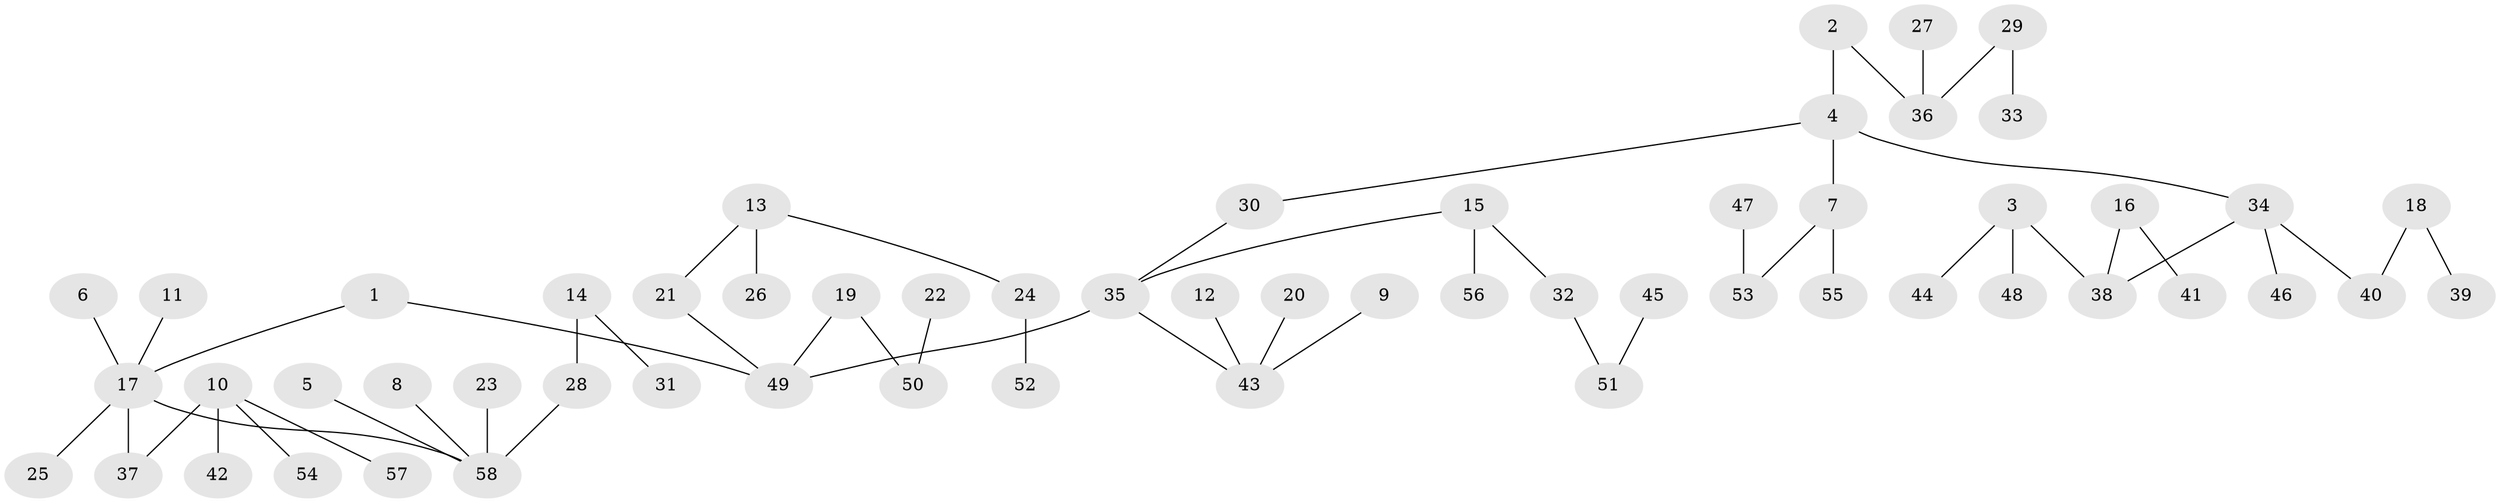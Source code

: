 // original degree distribution, {5: 0.05172413793103448, 4: 0.12931034482758622, 2: 0.23275862068965517, 1: 0.5086206896551724, 3: 0.07758620689655173}
// Generated by graph-tools (version 1.1) at 2025/02/03/09/25 03:02:30]
// undirected, 58 vertices, 57 edges
graph export_dot {
graph [start="1"]
  node [color=gray90,style=filled];
  1;
  2;
  3;
  4;
  5;
  6;
  7;
  8;
  9;
  10;
  11;
  12;
  13;
  14;
  15;
  16;
  17;
  18;
  19;
  20;
  21;
  22;
  23;
  24;
  25;
  26;
  27;
  28;
  29;
  30;
  31;
  32;
  33;
  34;
  35;
  36;
  37;
  38;
  39;
  40;
  41;
  42;
  43;
  44;
  45;
  46;
  47;
  48;
  49;
  50;
  51;
  52;
  53;
  54;
  55;
  56;
  57;
  58;
  1 -- 17 [weight=1.0];
  1 -- 49 [weight=1.0];
  2 -- 4 [weight=1.0];
  2 -- 36 [weight=1.0];
  3 -- 38 [weight=1.0];
  3 -- 44 [weight=1.0];
  3 -- 48 [weight=1.0];
  4 -- 7 [weight=1.0];
  4 -- 30 [weight=1.0];
  4 -- 34 [weight=1.0];
  5 -- 58 [weight=1.0];
  6 -- 17 [weight=1.0];
  7 -- 53 [weight=1.0];
  7 -- 55 [weight=1.0];
  8 -- 58 [weight=1.0];
  9 -- 43 [weight=1.0];
  10 -- 37 [weight=1.0];
  10 -- 42 [weight=1.0];
  10 -- 54 [weight=1.0];
  10 -- 57 [weight=1.0];
  11 -- 17 [weight=1.0];
  12 -- 43 [weight=1.0];
  13 -- 21 [weight=1.0];
  13 -- 24 [weight=1.0];
  13 -- 26 [weight=1.0];
  14 -- 28 [weight=1.0];
  14 -- 31 [weight=1.0];
  15 -- 32 [weight=1.0];
  15 -- 35 [weight=1.0];
  15 -- 56 [weight=1.0];
  16 -- 38 [weight=1.0];
  16 -- 41 [weight=1.0];
  17 -- 25 [weight=1.0];
  17 -- 37 [weight=1.0];
  17 -- 58 [weight=1.0];
  18 -- 39 [weight=1.0];
  18 -- 40 [weight=1.0];
  19 -- 49 [weight=1.0];
  19 -- 50 [weight=1.0];
  20 -- 43 [weight=1.0];
  21 -- 49 [weight=1.0];
  22 -- 50 [weight=1.0];
  23 -- 58 [weight=1.0];
  24 -- 52 [weight=1.0];
  27 -- 36 [weight=1.0];
  28 -- 58 [weight=1.0];
  29 -- 33 [weight=1.0];
  29 -- 36 [weight=1.0];
  30 -- 35 [weight=1.0];
  32 -- 51 [weight=1.0];
  34 -- 38 [weight=1.0];
  34 -- 40 [weight=1.0];
  34 -- 46 [weight=1.0];
  35 -- 43 [weight=1.0];
  35 -- 49 [weight=1.0];
  45 -- 51 [weight=1.0];
  47 -- 53 [weight=1.0];
}
